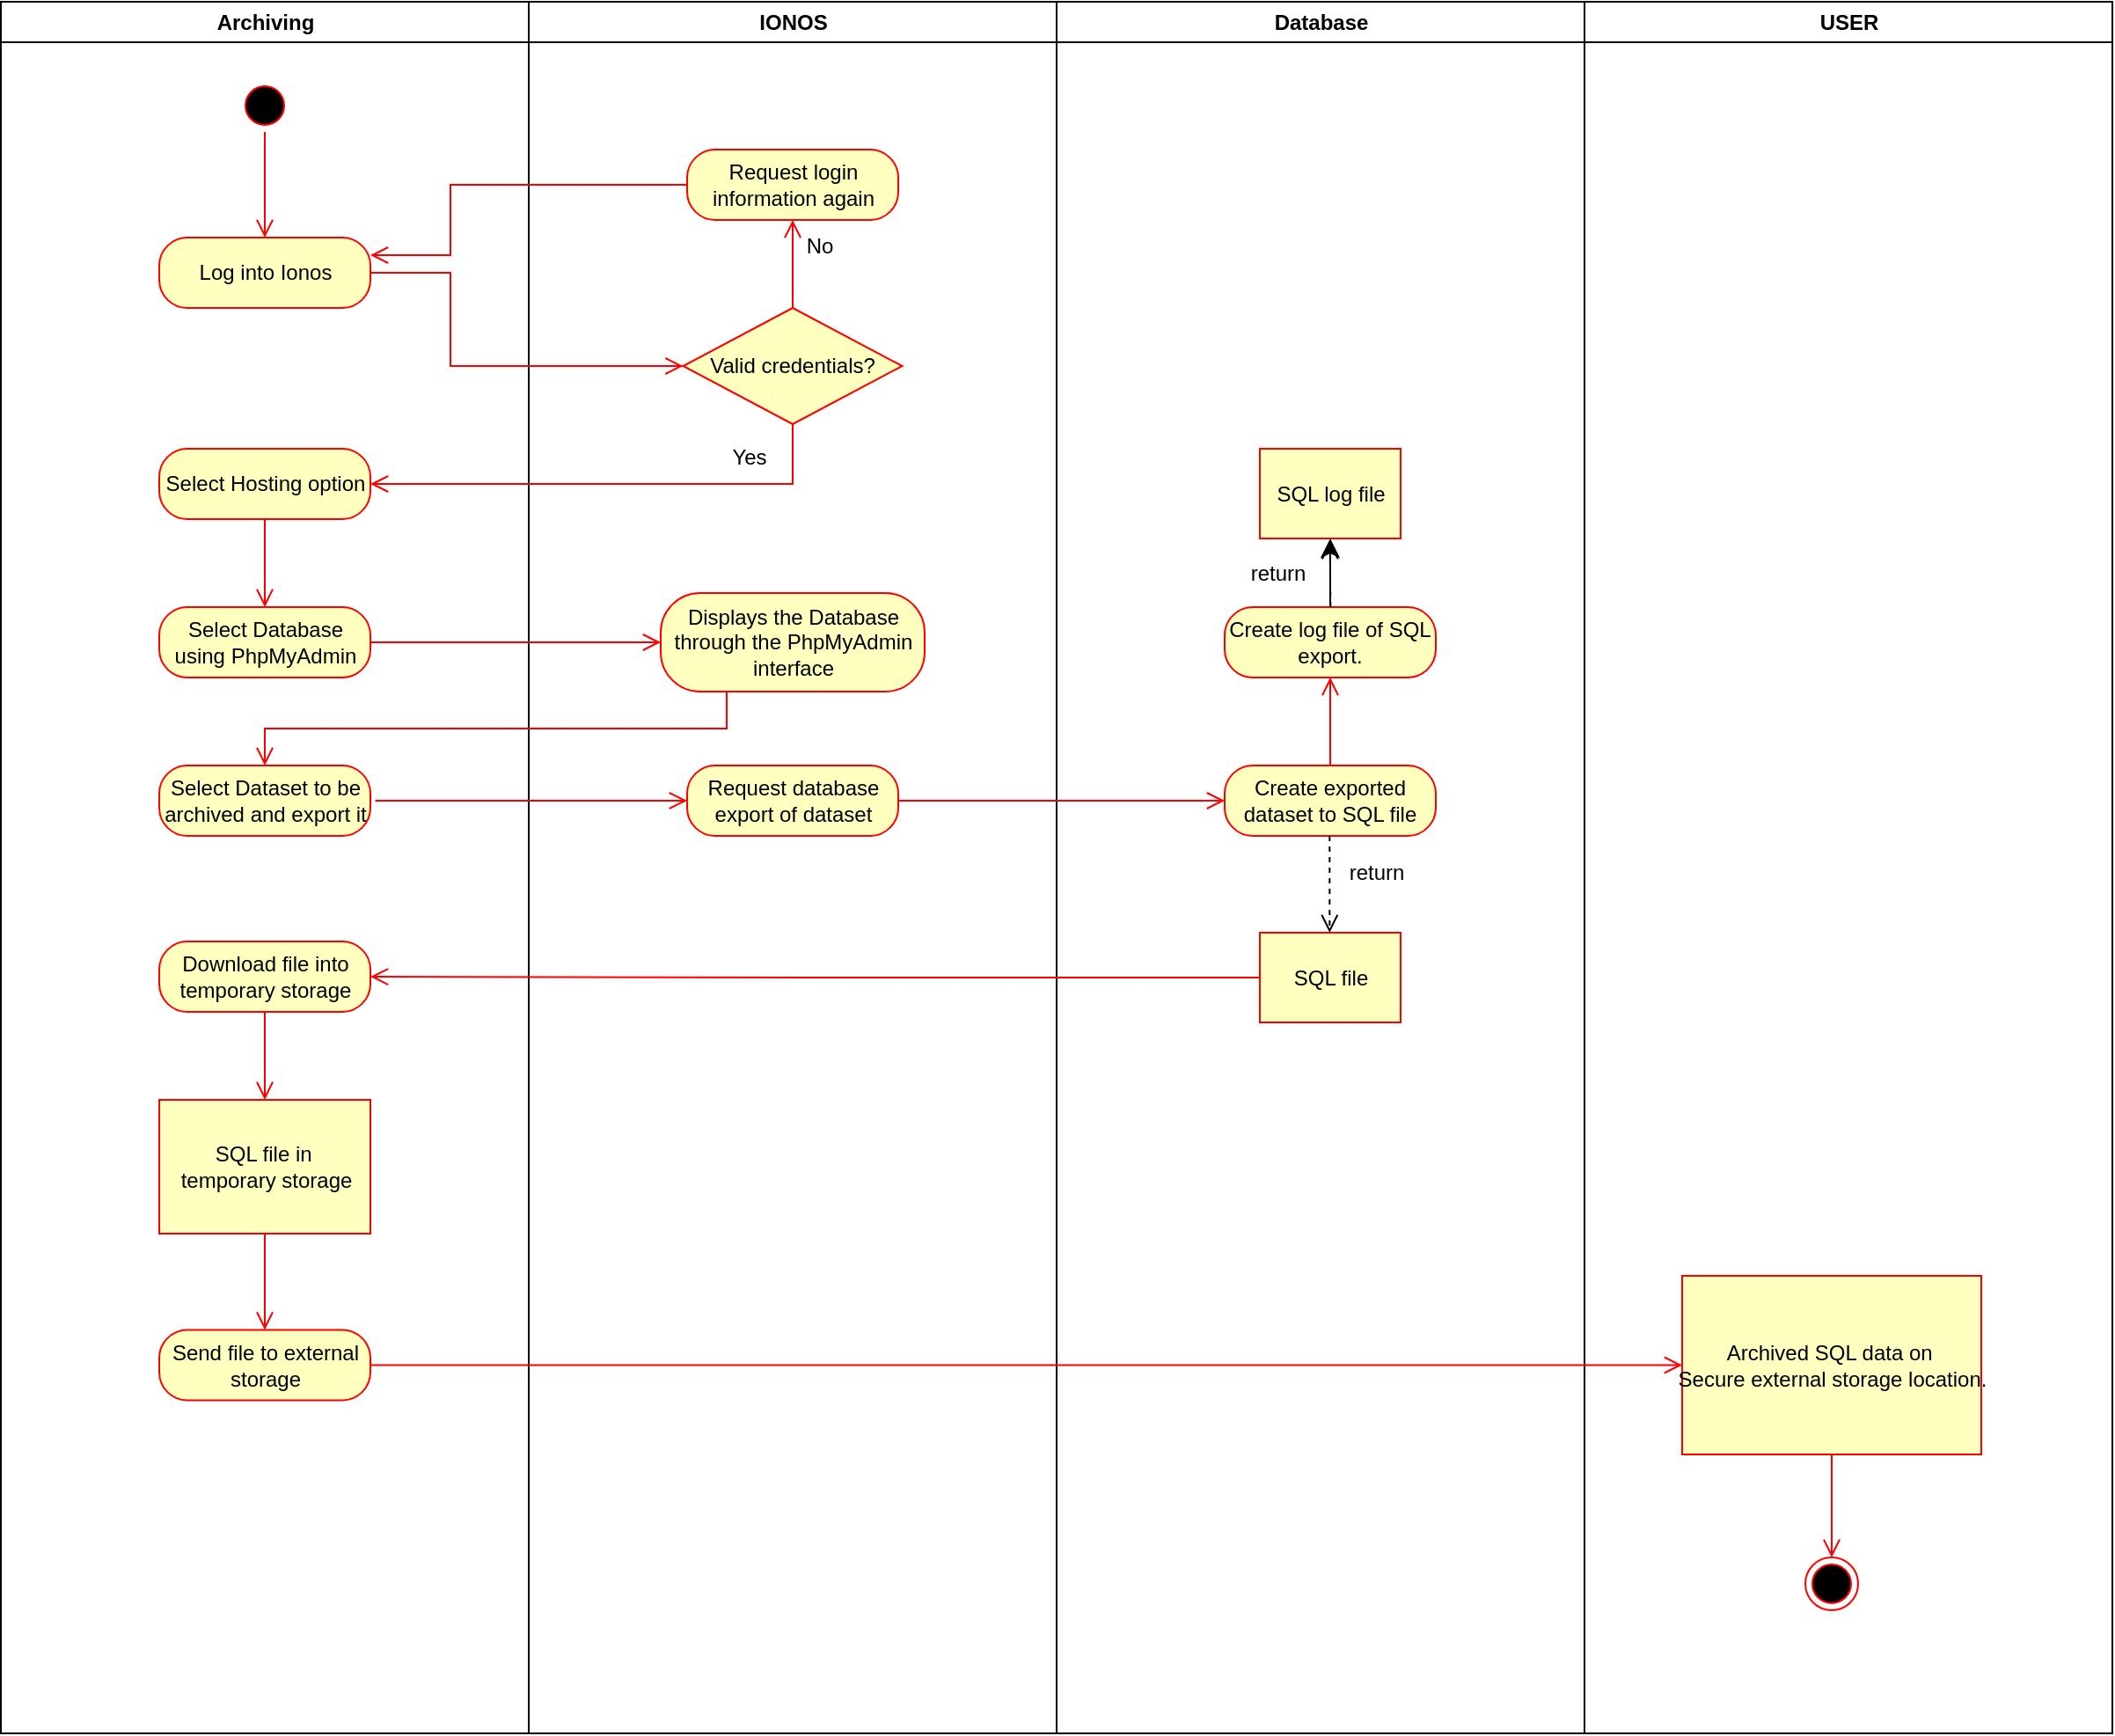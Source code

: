 <mxfile version="24.2.5" type="google">
  <diagram name="Page-1" id="gRDTcYi7VveyhDEqkJ12">
    <mxGraphModel grid="1" page="1" gridSize="10" guides="1" tooltips="1" connect="1" arrows="1" fold="1" pageScale="1" pageWidth="850" pageHeight="1100" math="0" shadow="0">
      <root>
        <mxCell id="0" />
        <mxCell id="1" parent="0" />
        <mxCell id="-zmKZdaueqmbXMVK9XKt-10" value="Archiving" style="swimlane;whiteSpace=wrap" vertex="1" parent="1">
          <mxGeometry x="54.5" y="-4" width="300" height="984" as="geometry" />
        </mxCell>
        <mxCell id="-zmKZdaueqmbXMVK9XKt-3" value="" style="ellipse;html=1;shape=startState;fillColor=#000000;strokeColor=#ff0000;" vertex="1" parent="-zmKZdaueqmbXMVK9XKt-10">
          <mxGeometry x="135" y="44" width="30" height="30" as="geometry" />
        </mxCell>
        <mxCell id="-zmKZdaueqmbXMVK9XKt-4" value="" style="edgeStyle=orthogonalEdgeStyle;html=1;verticalAlign=bottom;endArrow=open;endSize=8;strokeColor=#ff0000;rounded=0;" edge="1" parent="-zmKZdaueqmbXMVK9XKt-10" source="-zmKZdaueqmbXMVK9XKt-3">
          <mxGeometry relative="1" as="geometry">
            <mxPoint x="150" y="134" as="targetPoint" />
          </mxGeometry>
        </mxCell>
        <mxCell id="-zmKZdaueqmbXMVK9XKt-2" value="Log into Ionos" style="rounded=1;whiteSpace=wrap;html=1;arcSize=40;fontColor=#000000;fillColor=#ffffc0;strokeColor=#ff0000;" vertex="1" parent="-zmKZdaueqmbXMVK9XKt-10">
          <mxGeometry x="90" y="134" width="120" height="40" as="geometry" />
        </mxCell>
        <mxCell id="-zmKZdaueqmbXMVK9XKt-34" value="Select Hosting option " style="rounded=1;whiteSpace=wrap;html=1;arcSize=40;fontColor=#000000;fillColor=#ffffc0;strokeColor=#ff0000;" vertex="1" parent="-zmKZdaueqmbXMVK9XKt-10">
          <mxGeometry x="90" y="254" width="120" height="40" as="geometry" />
        </mxCell>
        <mxCell id="-zmKZdaueqmbXMVK9XKt-35" value="Select Database using PhpMyAdmin" style="rounded=1;whiteSpace=wrap;html=1;arcSize=40;fontColor=#000000;fillColor=#ffffc0;strokeColor=#ff0000;" vertex="1" parent="-zmKZdaueqmbXMVK9XKt-10">
          <mxGeometry x="90" y="344" width="120" height="40" as="geometry" />
        </mxCell>
        <mxCell id="-zmKZdaueqmbXMVK9XKt-36" value="Select Dataset to be archived and export it" style="rounded=1;whiteSpace=wrap;html=1;arcSize=40;fontColor=#000000;fillColor=#ffffc0;strokeColor=#ff0000;" vertex="1" parent="-zmKZdaueqmbXMVK9XKt-10">
          <mxGeometry x="90" y="434" width="120" height="40" as="geometry" />
        </mxCell>
        <mxCell id="-zmKZdaueqmbXMVK9XKt-41" value="Download file into temporary storage" style="rounded=1;whiteSpace=wrap;html=1;arcSize=40;fontColor=#000000;fillColor=#ffffc0;strokeColor=#ff0000;" vertex="1" parent="-zmKZdaueqmbXMVK9XKt-10">
          <mxGeometry x="90" y="534" width="120" height="40" as="geometry" />
        </mxCell>
        <mxCell id="-zmKZdaueqmbXMVK9XKt-42" value="&lt;div&gt;SQL file in&amp;nbsp;&lt;/div&gt;&lt;div&gt;temporary storage&lt;/div&gt;" style="html=1;labelBackgroundColor=none;strokeColor=#FF0000;fontColor=#000000;fillColor=#FFFFC0;" vertex="1" parent="-zmKZdaueqmbXMVK9XKt-10">
          <mxGeometry x="90" y="624" width="120" height="76" as="geometry" />
        </mxCell>
        <mxCell id="-zmKZdaueqmbXMVK9XKt-43" value="Send file to external storage" style="rounded=1;whiteSpace=wrap;html=1;arcSize=40;fontColor=#000000;fillColor=#ffffc0;strokeColor=#ff0000;" vertex="1" parent="-zmKZdaueqmbXMVK9XKt-10">
          <mxGeometry x="90" y="754.75" width="120" height="40" as="geometry" />
        </mxCell>
        <mxCell id="-zmKZdaueqmbXMVK9XKt-49" value="" style="edgeStyle=orthogonalEdgeStyle;html=1;verticalAlign=bottom;endArrow=open;endSize=8;strokeColor=#ff0000;rounded=0;exitX=0.5;exitY=1;exitDx=0;exitDy=0;entryX=0.5;entryY=0;entryDx=0;entryDy=0;" edge="1" parent="-zmKZdaueqmbXMVK9XKt-10" source="-zmKZdaueqmbXMVK9XKt-34" target="-zmKZdaueqmbXMVK9XKt-35">
          <mxGeometry relative="1" as="geometry">
            <mxPoint x="245.5" y="364" as="targetPoint" />
            <mxPoint x="245.5" y="304" as="sourcePoint" />
          </mxGeometry>
        </mxCell>
        <mxCell id="-zmKZdaueqmbXMVK9XKt-55" value="" style="edgeStyle=orthogonalEdgeStyle;html=1;verticalAlign=bottom;endArrow=open;endSize=8;strokeColor=#ff0000;rounded=0;exitX=0.5;exitY=1;exitDx=0;exitDy=0;entryX=0.5;entryY=0;entryDx=0;entryDy=0;" edge="1" parent="-zmKZdaueqmbXMVK9XKt-10" source="-zmKZdaueqmbXMVK9XKt-41" target="-zmKZdaueqmbXMVK9XKt-42">
          <mxGeometry relative="1" as="geometry">
            <mxPoint x="255.5" y="634" as="targetPoint" />
            <mxPoint x="255.5" y="574" as="sourcePoint" />
          </mxGeometry>
        </mxCell>
        <mxCell id="-zmKZdaueqmbXMVK9XKt-56" value="" style="edgeStyle=orthogonalEdgeStyle;html=1;verticalAlign=bottom;endArrow=open;endSize=8;strokeColor=#ff0000;rounded=0;exitX=0.5;exitY=1;exitDx=0;exitDy=0;entryX=0.5;entryY=0;entryDx=0;entryDy=0;" edge="1" parent="-zmKZdaueqmbXMVK9XKt-10" source="-zmKZdaueqmbXMVK9XKt-42" target="-zmKZdaueqmbXMVK9XKt-43">
          <mxGeometry relative="1" as="geometry">
            <mxPoint x="245.5" y="634" as="targetPoint" />
            <mxPoint x="245.5" y="574" as="sourcePoint" />
          </mxGeometry>
        </mxCell>
        <mxCell id="-zmKZdaueqmbXMVK9XKt-29" value="IONOS" style="swimlane;whiteSpace=wrap" vertex="1" parent="1">
          <mxGeometry x="354.5" y="-4" width="300" height="984" as="geometry" />
        </mxCell>
        <mxCell id="-zmKZdaueqmbXMVK9XKt-32" value="Valid credentials?" style="rhombus;whiteSpace=wrap;html=1;fontColor=#000000;fillColor=#ffffc0;strokeColor=#ff0000;" vertex="1" parent="-zmKZdaueqmbXMVK9XKt-29">
          <mxGeometry x="87.75" y="174" width="124.5" height="66" as="geometry" />
        </mxCell>
        <mxCell id="-zmKZdaueqmbXMVK9XKt-33" value="Request login information again" style="rounded=1;whiteSpace=wrap;html=1;arcSize=40;fontColor=#000000;fillColor=#ffffc0;strokeColor=#ff0000;" vertex="1" parent="-zmKZdaueqmbXMVK9XKt-29">
          <mxGeometry x="90" y="84" width="120" height="40" as="geometry" />
        </mxCell>
        <mxCell id="-zmKZdaueqmbXMVK9XKt-38" value="Request database export of dataset" style="rounded=1;whiteSpace=wrap;html=1;arcSize=40;fontColor=#000000;fillColor=#ffffc0;strokeColor=#ff0000;" vertex="1" parent="-zmKZdaueqmbXMVK9XKt-29">
          <mxGeometry x="90" y="434" width="120" height="40" as="geometry" />
        </mxCell>
        <mxCell id="-zmKZdaueqmbXMVK9XKt-47" value="" style="edgeStyle=orthogonalEdgeStyle;html=1;verticalAlign=bottom;endArrow=open;endSize=8;strokeColor=#ff0000;rounded=0;entryX=0.5;entryY=1;entryDx=0;entryDy=0;exitX=0.5;exitY=0;exitDx=0;exitDy=0;" edge="1" parent="-zmKZdaueqmbXMVK9XKt-29" source="-zmKZdaueqmbXMVK9XKt-32" target="-zmKZdaueqmbXMVK9XKt-33">
          <mxGeometry relative="1" as="geometry">
            <mxPoint x="215.5" y="194" as="targetPoint" />
            <mxPoint x="215.5" y="134" as="sourcePoint" />
          </mxGeometry>
        </mxCell>
        <mxCell id="-zmKZdaueqmbXMVK9XKt-71" value="No" style="text;html=1;strokeColor=none;fillColor=none;align=center;verticalAlign=middle;whiteSpace=wrap;rounded=0;" vertex="1" parent="-zmKZdaueqmbXMVK9XKt-29">
          <mxGeometry x="135.5" y="124" width="60" height="30" as="geometry" />
        </mxCell>
        <mxCell id="-zmKZdaueqmbXMVK9XKt-72" value="Yes" style="text;html=1;strokeColor=none;fillColor=none;align=center;verticalAlign=middle;whiteSpace=wrap;rounded=0;" vertex="1" parent="-zmKZdaueqmbXMVK9XKt-29">
          <mxGeometry x="95.5" y="244" width="60" height="30" as="geometry" />
        </mxCell>
        <mxCell id="3nlVgNNjyTv8c687gCtG-2" value="Displays the Database through the PhpMyAdmin interface" style="rounded=1;whiteSpace=wrap;html=1;arcSize=40;fontColor=#000000;fillColor=#ffffc0;strokeColor=#ff0000;" vertex="1" parent="-zmKZdaueqmbXMVK9XKt-29">
          <mxGeometry x="75" y="336" width="150" height="56" as="geometry" />
        </mxCell>
        <mxCell id="-zmKZdaueqmbXMVK9XKt-30" value="Database" style="swimlane;whiteSpace=wrap" vertex="1" parent="1">
          <mxGeometry x="654.5" y="-4" width="300" height="984" as="geometry" />
        </mxCell>
        <mxCell id="-zmKZdaueqmbXMVK9XKt-39" value="Create exported dataset to SQL file" style="rounded=1;whiteSpace=wrap;html=1;arcSize=40;fontColor=#000000;fillColor=#ffffc0;strokeColor=#ff0000;" vertex="1" parent="-zmKZdaueqmbXMVK9XKt-30">
          <mxGeometry x="95.5" y="434" width="120" height="40" as="geometry" />
        </mxCell>
        <mxCell id="-zmKZdaueqmbXMVK9XKt-40" value="SQL file" style="html=1;labelBackgroundColor=none;strokeColor=#FF0000;fontColor=#000000;fillColor=#FFFFC0;" vertex="1" parent="-zmKZdaueqmbXMVK9XKt-30">
          <mxGeometry x="115.5" y="529" width="80" height="51" as="geometry" />
        </mxCell>
        <mxCell id="ezdwuy1LQb21JshlXySH-2" value="" style="edgeStyle=none;curved=1;rounded=0;orthogonalLoop=1;jettySize=auto;html=1;fontSize=12;startSize=8;endSize=8;" edge="1" parent="-zmKZdaueqmbXMVK9XKt-30" source="3nlVgNNjyTv8c687gCtG-4" target="3nlVgNNjyTv8c687gCtG-6">
          <mxGeometry relative="1" as="geometry" />
        </mxCell>
        <mxCell id="3nlVgNNjyTv8c687gCtG-4" value="Create log file of SQL export." style="rounded=1;whiteSpace=wrap;html=1;arcSize=40;fontColor=#000000;fillColor=#ffffc0;strokeColor=#ff0000;" vertex="1" parent="-zmKZdaueqmbXMVK9XKt-30">
          <mxGeometry x="95.5" y="344" width="120" height="40" as="geometry" />
        </mxCell>
        <mxCell id="3nlVgNNjyTv8c687gCtG-5" value="" style="edgeStyle=orthogonalEdgeStyle;html=1;verticalAlign=bottom;endArrow=open;endSize=8;strokeColor=#ff0000;rounded=0;exitX=0.5;exitY=0;exitDx=0;exitDy=0;entryX=0.5;entryY=1;entryDx=0;entryDy=0;" edge="1" parent="-zmKZdaueqmbXMVK9XKt-30" source="-zmKZdaueqmbXMVK9XKt-39" target="3nlVgNNjyTv8c687gCtG-4">
          <mxGeometry relative="1" as="geometry">
            <mxPoint x="265.5" y="429" as="targetPoint" />
            <mxPoint x="265.5" y="374" as="sourcePoint" />
          </mxGeometry>
        </mxCell>
        <mxCell id="3nlVgNNjyTv8c687gCtG-6" value="SQL log file" style="html=1;labelBackgroundColor=none;strokeColor=#FF0000;fontColor=#000000;fillColor=#FFFFC0;" vertex="1" parent="-zmKZdaueqmbXMVK9XKt-30">
          <mxGeometry x="115.5" y="254" width="80" height="51" as="geometry" />
        </mxCell>
        <mxCell id="ezdwuy1LQb21JshlXySH-1" value="return" style="html=1;verticalAlign=bottom;endArrow=open;dashed=1;endSize=8;curved=0;rounded=0;fontSize=12;entryX=0.476;entryY=1.021;entryDx=0;entryDy=0;entryPerimeter=0;exitX=0.487;exitY=-0.011;exitDx=0;exitDy=0;exitPerimeter=0;" edge="1" parent="-zmKZdaueqmbXMVK9XKt-30">
          <mxGeometry x="-0.451" y="30" relative="1" as="geometry">
            <mxPoint x="155.68" y="344.0" as="sourcePoint" />
            <mxPoint x="155.32" y="306.511" as="targetPoint" />
            <mxPoint as="offset" />
          </mxGeometry>
        </mxCell>
        <mxCell id="3nlVgNNjyTv8c687gCtG-8" value="return" style="html=1;verticalAlign=bottom;endArrow=open;dashed=1;endSize=8;curved=0;rounded=0;fontSize=12;entryX=0.5;entryY=0;entryDx=0;entryDy=0;exitX=0.5;exitY=1;exitDx=0;exitDy=0;" edge="1" parent="-zmKZdaueqmbXMVK9XKt-30">
          <mxGeometry x="0.091" y="26" relative="1" as="geometry">
            <mxPoint x="155.16" y="474" as="sourcePoint" />
            <mxPoint x="155.16" y="529" as="targetPoint" />
            <mxPoint as="offset" />
          </mxGeometry>
        </mxCell>
        <mxCell id="-zmKZdaueqmbXMVK9XKt-31" value="USER" style="swimlane;whiteSpace=wrap" vertex="1" parent="1">
          <mxGeometry x="954.5" y="-4" width="300" height="984" as="geometry" />
        </mxCell>
        <mxCell id="-zmKZdaueqmbXMVK9XKt-5" value="" style="ellipse;html=1;shape=endState;fillColor=#000000;strokeColor=#ff0000;" vertex="1" parent="-zmKZdaueqmbXMVK9XKt-31">
          <mxGeometry x="125.5" y="884" width="30" height="30" as="geometry" />
        </mxCell>
        <mxCell id="-zmKZdaueqmbXMVK9XKt-45" value="&lt;div&gt;Archived SQL data on&amp;nbsp;&lt;/div&gt;&lt;div&gt;Secure external storage location.&lt;/div&gt;" style="html=1;labelBackgroundColor=none;strokeColor=#FF0000;fontColor=#000000;fillColor=#FFFFC0;" vertex="1" parent="-zmKZdaueqmbXMVK9XKt-31">
          <mxGeometry x="55.5" y="724" width="170" height="101.5" as="geometry" />
        </mxCell>
        <mxCell id="-zmKZdaueqmbXMVK9XKt-58" value="" style="edgeStyle=orthogonalEdgeStyle;html=1;verticalAlign=bottom;endArrow=open;endSize=8;strokeColor=#ff0000;rounded=0;exitX=0.5;exitY=1;exitDx=0;exitDy=0;" edge="1" parent="-zmKZdaueqmbXMVK9XKt-31" source="-zmKZdaueqmbXMVK9XKt-45" target="-zmKZdaueqmbXMVK9XKt-5">
          <mxGeometry relative="1" as="geometry">
            <mxPoint x="95.5" y="929" as="targetPoint" />
            <mxPoint x="95.5" y="869" as="sourcePoint" />
          </mxGeometry>
        </mxCell>
        <mxCell id="-zmKZdaueqmbXMVK9XKt-46" value="" style="edgeStyle=orthogonalEdgeStyle;html=1;verticalAlign=bottom;endArrow=open;endSize=8;strokeColor=#ff0000;rounded=0;exitX=1;exitY=0.5;exitDx=0;exitDy=0;entryX=0;entryY=0.5;entryDx=0;entryDy=0;" edge="1" parent="1" source="-zmKZdaueqmbXMVK9XKt-2" target="-zmKZdaueqmbXMVK9XKt-32">
          <mxGeometry relative="1" as="geometry">
            <mxPoint x="320" y="210" as="targetPoint" />
            <mxPoint x="320" y="150" as="sourcePoint" />
            <Array as="points">
              <mxPoint x="310" y="150" />
              <mxPoint x="310" y="203" />
            </Array>
          </mxGeometry>
        </mxCell>
        <mxCell id="-zmKZdaueqmbXMVK9XKt-48" value="" style="edgeStyle=orthogonalEdgeStyle;html=1;verticalAlign=bottom;endArrow=open;endSize=8;strokeColor=#ff0000;rounded=0;exitX=0.5;exitY=1;exitDx=0;exitDy=0;entryX=1;entryY=0.5;entryDx=0;entryDy=0;" edge="1" parent="1" source="-zmKZdaueqmbXMVK9XKt-32" target="-zmKZdaueqmbXMVK9XKt-34">
          <mxGeometry relative="1" as="geometry">
            <mxPoint x="330" y="310" as="targetPoint" />
            <mxPoint x="330" y="250" as="sourcePoint" />
          </mxGeometry>
        </mxCell>
        <mxCell id="-zmKZdaueqmbXMVK9XKt-51" value="" style="edgeStyle=orthogonalEdgeStyle;html=1;verticalAlign=bottom;endArrow=open;endSize=8;strokeColor=#ff0000;rounded=0;exitX=1.023;exitY=0.5;exitDx=0;exitDy=0;exitPerimeter=0;entryX=0;entryY=0.5;entryDx=0;entryDy=0;" edge="1" parent="1" source="-zmKZdaueqmbXMVK9XKt-36" target="-zmKZdaueqmbXMVK9XKt-38">
          <mxGeometry relative="1" as="geometry">
            <mxPoint x="330" y="470" as="targetPoint" />
            <mxPoint x="330" y="410" as="sourcePoint" />
          </mxGeometry>
        </mxCell>
        <mxCell id="-zmKZdaueqmbXMVK9XKt-52" value="" style="edgeStyle=orthogonalEdgeStyle;html=1;verticalAlign=bottom;endArrow=open;endSize=8;strokeColor=#ff0000;rounded=0;exitX=1;exitY=0.5;exitDx=0;exitDy=0;entryX=0;entryY=0.5;entryDx=0;entryDy=0;" edge="1" parent="1" source="-zmKZdaueqmbXMVK9XKt-38" target="-zmKZdaueqmbXMVK9XKt-39">
          <mxGeometry relative="1" as="geometry">
            <mxPoint x="620" y="490" as="targetPoint" />
            <mxPoint x="620" y="430" as="sourcePoint" />
          </mxGeometry>
        </mxCell>
        <mxCell id="-zmKZdaueqmbXMVK9XKt-54" value="" style="edgeStyle=orthogonalEdgeStyle;html=1;verticalAlign=bottom;endArrow=open;endSize=8;strokeColor=#ff0000;rounded=0;exitX=0;exitY=0.5;exitDx=0;exitDy=0;entryX=1;entryY=0.5;entryDx=0;entryDy=0;" edge="1" parent="1" source="-zmKZdaueqmbXMVK9XKt-40" target="-zmKZdaueqmbXMVK9XKt-41">
          <mxGeometry relative="1" as="geometry">
            <mxPoint x="566.75" y="570" as="targetPoint" />
            <mxPoint x="566.75" y="510" as="sourcePoint" />
          </mxGeometry>
        </mxCell>
        <mxCell id="-zmKZdaueqmbXMVK9XKt-57" value="" style="edgeStyle=orthogonalEdgeStyle;html=1;verticalAlign=bottom;endArrow=open;endSize=8;strokeColor=#ff0000;rounded=0;exitX=1;exitY=0.5;exitDx=0;exitDy=0;entryX=0;entryY=0.5;entryDx=0;entryDy=0;" edge="1" parent="1" source="-zmKZdaueqmbXMVK9XKt-43" target="-zmKZdaueqmbXMVK9XKt-45">
          <mxGeometry relative="1" as="geometry">
            <mxPoint x="490" y="650" as="targetPoint" />
            <mxPoint x="490" y="590" as="sourcePoint" />
          </mxGeometry>
        </mxCell>
        <mxCell id="3nlVgNNjyTv8c687gCtG-1" value="" style="edgeStyle=orthogonalEdgeStyle;html=1;verticalAlign=bottom;endArrow=open;endSize=8;strokeColor=#ff0000;rounded=0;exitX=0;exitY=0.5;exitDx=0;exitDy=0;entryX=1;entryY=0.25;entryDx=0;entryDy=0;" edge="1" parent="1" source="-zmKZdaueqmbXMVK9XKt-33" target="-zmKZdaueqmbXMVK9XKt-2">
          <mxGeometry relative="1" as="geometry">
            <mxPoint x="320" y="120" as="targetPoint" />
            <mxPoint x="320" y="70" as="sourcePoint" />
            <Array as="points">
              <mxPoint x="310" y="100" />
              <mxPoint x="310" y="140" />
            </Array>
          </mxGeometry>
        </mxCell>
        <mxCell id="-zmKZdaueqmbXMVK9XKt-50" value="" style="edgeStyle=orthogonalEdgeStyle;html=1;verticalAlign=bottom;endArrow=open;endSize=8;strokeColor=#ff0000;rounded=0;exitX=0.25;exitY=1;exitDx=0;exitDy=0;entryX=0.5;entryY=0;entryDx=0;entryDy=0;" edge="1" parent="1" source="3nlVgNNjyTv8c687gCtG-2" target="-zmKZdaueqmbXMVK9XKt-36">
          <mxGeometry relative="1" as="geometry">
            <mxPoint x="300" y="430" as="targetPoint" />
            <mxPoint x="300" y="370" as="sourcePoint" />
          </mxGeometry>
        </mxCell>
        <mxCell id="3nlVgNNjyTv8c687gCtG-3" value="" style="edgeStyle=orthogonalEdgeStyle;html=1;verticalAlign=bottom;endArrow=open;endSize=8;strokeColor=#ff0000;rounded=0;exitX=1;exitY=0.5;exitDx=0;exitDy=0;entryX=0;entryY=0.5;entryDx=0;entryDy=0;" edge="1" parent="1" source="-zmKZdaueqmbXMVK9XKt-35" target="3nlVgNNjyTv8c687gCtG-2">
          <mxGeometry relative="1" as="geometry">
            <mxPoint x="330" y="400" as="targetPoint" />
            <mxPoint x="330" y="350" as="sourcePoint" />
          </mxGeometry>
        </mxCell>
      </root>
    </mxGraphModel>
  </diagram>
</mxfile>
